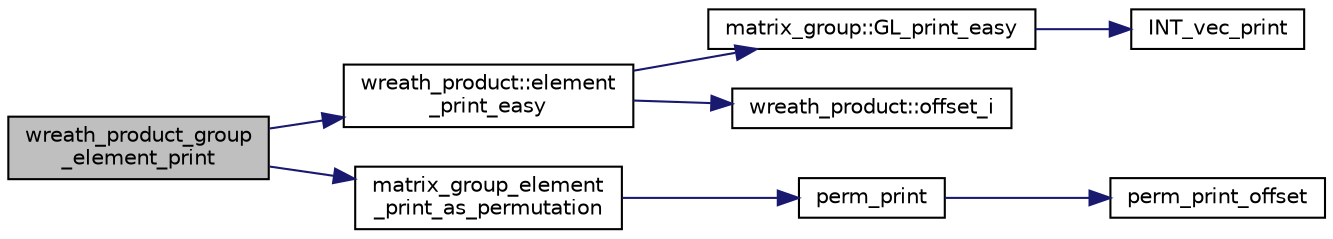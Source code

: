 digraph "wreath_product_group_element_print"
{
  edge [fontname="Helvetica",fontsize="10",labelfontname="Helvetica",labelfontsize="10"];
  node [fontname="Helvetica",fontsize="10",shape=record];
  rankdir="LR";
  Node140 [label="wreath_product_group\l_element_print",height=0.2,width=0.4,color="black", fillcolor="grey75", style="filled", fontcolor="black"];
  Node140 -> Node141 [color="midnightblue",fontsize="10",style="solid",fontname="Helvetica"];
  Node141 [label="wreath_product::element\l_print_easy",height=0.2,width=0.4,color="black", fillcolor="white", style="filled",URL="$d8/dfa/classwreath__product.html#aa1e82da5d4c019c0756b8ebf417ee9dc"];
  Node141 -> Node142 [color="midnightblue",fontsize="10",style="solid",fontname="Helvetica"];
  Node142 [label="matrix_group::GL_print_easy",height=0.2,width=0.4,color="black", fillcolor="white", style="filled",URL="$d3/ded/classmatrix__group.html#a3e6f5c276210e8132523150fad82c57e"];
  Node142 -> Node143 [color="midnightblue",fontsize="10",style="solid",fontname="Helvetica"];
  Node143 [label="INT_vec_print",height=0.2,width=0.4,color="black", fillcolor="white", style="filled",URL="$df/dbf/sajeeb_8_c.html#a79a5901af0b47dd0d694109543c027fe"];
  Node141 -> Node144 [color="midnightblue",fontsize="10",style="solid",fontname="Helvetica"];
  Node144 [label="wreath_product::offset_i",height=0.2,width=0.4,color="black", fillcolor="white", style="filled",URL="$d8/dfa/classwreath__product.html#a081d6eed767bdd84bc74e555815641c6"];
  Node140 -> Node145 [color="midnightblue",fontsize="10",style="solid",fontname="Helvetica"];
  Node145 [label="matrix_group_element\l_print_as_permutation",height=0.2,width=0.4,color="black", fillcolor="white", style="filled",URL="$dc/dd4/group__actions_8h.html#a91ca957e7be142f650a23cba99fb20a7"];
  Node145 -> Node146 [color="midnightblue",fontsize="10",style="solid",fontname="Helvetica"];
  Node146 [label="perm_print",height=0.2,width=0.4,color="black", fillcolor="white", style="filled",URL="$d2/d7c/combinatorics_8_c.html#a2c7eee1361109e8c5b94921589815194"];
  Node146 -> Node147 [color="midnightblue",fontsize="10",style="solid",fontname="Helvetica"];
  Node147 [label="perm_print_offset",height=0.2,width=0.4,color="black", fillcolor="white", style="filled",URL="$d2/d7c/combinatorics_8_c.html#ab87deef2ba9e4d2ce386a19eeaffecf3"];
}
